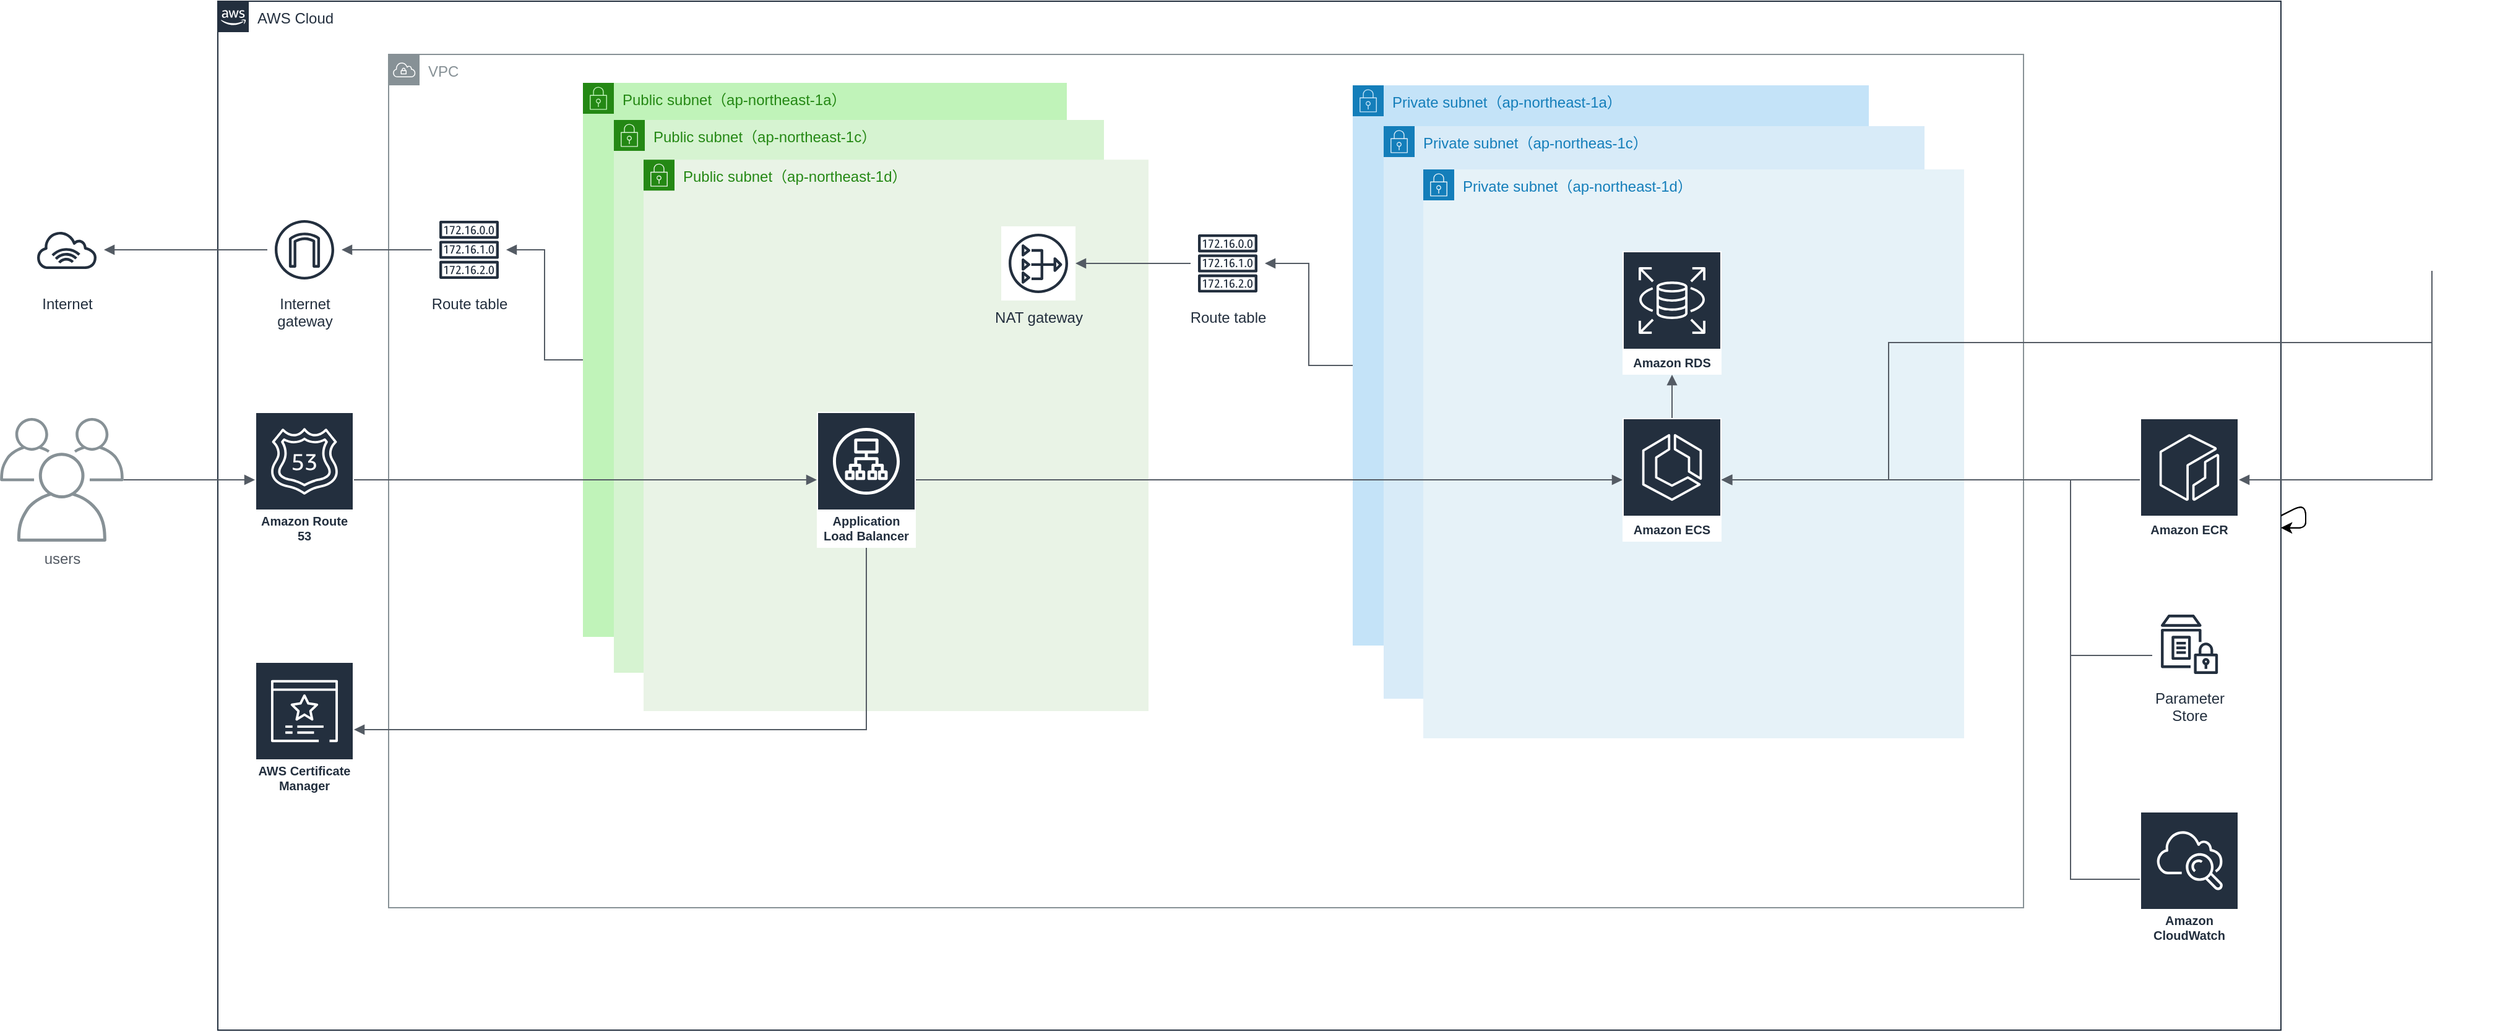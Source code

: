 <mxfile version="21.3.3" type="embed">
    <diagram id="-wZQLOmnrPF0d2zAqaTY" name="ページ1">
        <mxGraphModel dx="1126" dy="1520" grid="0" gridSize="10" guides="1" tooltips="1" connect="1" arrows="1" fold="1" page="1" pageScale="1" pageWidth="2200" pageHeight="1200" background="#ffffff" math="0" shadow="0">
            <root>
                <mxCell id="0"/>
                <mxCell id="1" parent="0"/>
                <mxCell id="23" value="AWS Cloud" style="points=[[0,0],[0.25,0],[0.5,0],[0.75,0],[1,0],[1,0.25],[1,0.5],[1,0.75],[1,1],[0.75,1],[0.5,1],[0.25,1],[0,1],[0,0.75],[0,0.5],[0,0.25]];outlineConnect=0;gradientColor=none;html=1;whiteSpace=wrap;fontSize=12;fontStyle=0;container=1;pointerEvents=0;collapsible=0;recursiveResize=0;shape=mxgraph.aws4.group;grIcon=mxgraph.aws4.group_aws_cloud_alt;strokeColor=#232F3E;fillColor=none;verticalAlign=top;align=left;spacingLeft=30;fontColor=#232F3E;dashed=0;" parent="1" vertex="1">
                    <mxGeometry x="251" y="165" width="1667" height="832" as="geometry"/>
                </mxCell>
                <mxCell id="88" value="VPC" style="sketch=0;outlineConnect=0;gradientColor=none;html=1;whiteSpace=wrap;fontSize=12;fontStyle=0;shape=mxgraph.aws4.group;grIcon=mxgraph.aws4.group_vpc;strokeColor=#879196;fillColor=none;verticalAlign=top;align=left;spacingLeft=30;fontColor=#879196;dashed=0;" parent="23" vertex="1">
                    <mxGeometry x="138" y="43" width="1321" height="690" as="geometry"/>
                </mxCell>
                <mxCell id="25" value="Public subnet（ap-northeast-1a）" style="points=[[0,0],[0.25,0],[0.5,0],[0.75,0],[1,0],[1,0.25],[1,0.5],[1,0.75],[1,1],[0.75,1],[0.5,1],[0.25,1],[0,1],[0,0.75],[0,0.5],[0,0.25]];outlineConnect=0;gradientColor=none;html=1;whiteSpace=wrap;fontSize=12;fontStyle=0;container=1;pointerEvents=0;collapsible=0;recursiveResize=0;shape=mxgraph.aws4.group;grIcon=mxgraph.aws4.group_security_group;grStroke=0;strokeColor=#248814;fillColor=#C0F3B9;verticalAlign=top;align=left;spacingLeft=30;fontColor=#248814;dashed=0;" parent="23" vertex="1">
                    <mxGeometry x="295" y="66" width="391" height="448" as="geometry"/>
                </mxCell>
                <mxCell id="38" value="Public subnet（ap-northeast-1c）" style="points=[[0,0],[0.25,0],[0.5,0],[0.75,0],[1,0],[1,0.25],[1,0.5],[1,0.75],[1,1],[0.75,1],[0.5,1],[0.25,1],[0,1],[0,0.75],[0,0.5],[0,0.25]];outlineConnect=0;gradientColor=none;html=1;whiteSpace=wrap;fontSize=12;fontStyle=0;container=1;pointerEvents=0;collapsible=0;recursiveResize=0;shape=mxgraph.aws4.group;grIcon=mxgraph.aws4.group_security_group;grStroke=0;strokeColor=#248814;fillColor=#D6F3D1;verticalAlign=top;align=left;spacingLeft=30;fontColor=#248814;dashed=0;" parent="23" vertex="1">
                    <mxGeometry x="320" y="96" width="396" height="447" as="geometry"/>
                </mxCell>
                <mxCell id="43" value="Public subnet（ap-northeast-1d）" style="points=[[0,0],[0.25,0],[0.5,0],[0.75,0],[1,0],[1,0.25],[1,0.5],[1,0.75],[1,1],[0.75,1],[0.5,1],[0.25,1],[0,1],[0,0.75],[0,0.5],[0,0.25]];outlineConnect=0;gradientColor=none;html=1;whiteSpace=wrap;fontSize=12;fontStyle=0;container=1;pointerEvents=0;collapsible=0;recursiveResize=0;shape=mxgraph.aws4.group;grIcon=mxgraph.aws4.group_security_group;grStroke=0;strokeColor=#248814;fillColor=#E9F3E6;verticalAlign=top;align=left;spacingLeft=30;fontColor=#248814;dashed=0;" parent="23" vertex="1">
                    <mxGeometry x="344" y="128.13" width="408" height="445.87" as="geometry"/>
                </mxCell>
                <mxCell id="45" value="NAT gateway" style="sketch=0;outlineConnect=0;fontColor=#232F3E;gradientColor=none;strokeColor=#232F3E;fillColor=#ffffff;dashed=0;verticalLabelPosition=bottom;verticalAlign=top;align=center;html=1;fontSize=12;fontStyle=0;aspect=fixed;shape=mxgraph.aws4.resourceIcon;resIcon=mxgraph.aws4.nat_gateway;" parent="43" vertex="1">
                    <mxGeometry x="289" y="53.87" width="60" height="60" as="geometry"/>
                </mxCell>
                <mxCell id="26" value="Private subnet（ap-northeast-1a）" style="points=[[0,0],[0.25,0],[0.5,0],[0.75,0],[1,0],[1,0.25],[1,0.5],[1,0.75],[1,1],[0.75,1],[0.5,1],[0.25,1],[0,1],[0,0.75],[0,0.5],[0,0.25]];outlineConnect=0;gradientColor=none;html=1;whiteSpace=wrap;fontSize=12;fontStyle=0;container=1;pointerEvents=0;collapsible=0;recursiveResize=0;shape=mxgraph.aws4.group;grIcon=mxgraph.aws4.group_security_group;grStroke=0;strokeColor=#147EBA;fillColor=#C4E3F8;verticalAlign=top;align=left;spacingLeft=30;fontColor=#147EBA;dashed=0;" parent="23" vertex="1">
                    <mxGeometry x="917" y="68" width="417" height="453" as="geometry"/>
                </mxCell>
                <mxCell id="30" value="Amazon ECS" style="sketch=0;outlineConnect=0;fontColor=#232F3E;gradientColor=none;strokeColor=#ffffff;fillColor=#232F3E;dashed=0;verticalLabelPosition=middle;verticalAlign=bottom;align=center;html=1;whiteSpace=wrap;fontSize=10;fontStyle=1;spacing=3;shape=mxgraph.aws4.productIcon;prIcon=mxgraph.aws4.ecs;" parent="26" vertex="1">
                    <mxGeometry x="297" y="294" width="80" height="100" as="geometry"/>
                </mxCell>
                <mxCell id="55" value="Amazon RDS" style="sketch=0;outlineConnect=0;fontColor=#232F3E;gradientColor=none;strokeColor=#ffffff;fillColor=#232F3E;dashed=0;verticalLabelPosition=middle;verticalAlign=bottom;align=center;html=1;whiteSpace=wrap;fontSize=10;fontStyle=1;spacing=3;shape=mxgraph.aws4.productIcon;prIcon=mxgraph.aws4.rds;" parent="26" vertex="1">
                    <mxGeometry x="277" y="113" width="80" height="100" as="geometry"/>
                </mxCell>
                <mxCell id="56" value="Private subnet（ap-northeas-1c）" style="points=[[0,0],[0.25,0],[0.5,0],[0.75,0],[1,0],[1,0.25],[1,0.5],[1,0.75],[1,1],[0.75,1],[0.5,1],[0.25,1],[0,1],[0,0.75],[0,0.5],[0,0.25]];outlineConnect=0;gradientColor=none;html=1;whiteSpace=wrap;fontSize=12;fontStyle=0;container=1;pointerEvents=0;collapsible=0;recursiveResize=0;shape=mxgraph.aws4.group;grIcon=mxgraph.aws4.group_security_group;grStroke=0;strokeColor=#147EBA;fillColor=#D8EBF8;verticalAlign=top;align=left;spacingLeft=30;fontColor=#147EBA;dashed=0;" parent="26" vertex="1">
                    <mxGeometry x="25" y="33" width="437" height="463" as="geometry"/>
                </mxCell>
                <mxCell id="57" value="Amazon ECS" style="sketch=0;outlineConnect=0;fontColor=#232F3E;gradientColor=none;strokeColor=#ffffff;fillColor=#232F3E;dashed=0;verticalLabelPosition=middle;verticalAlign=bottom;align=center;html=1;whiteSpace=wrap;fontSize=10;fontStyle=1;spacing=3;shape=mxgraph.aws4.productIcon;prIcon=mxgraph.aws4.ecs;" parent="56" vertex="1">
                    <mxGeometry x="297" y="294" width="80" height="100" as="geometry"/>
                </mxCell>
                <mxCell id="58" value="Amazon RDS" style="sketch=0;outlineConnect=0;fontColor=#232F3E;gradientColor=none;strokeColor=#ffffff;fillColor=#232F3E;dashed=0;verticalLabelPosition=middle;verticalAlign=bottom;align=center;html=1;whiteSpace=wrap;fontSize=10;fontStyle=1;spacing=3;shape=mxgraph.aws4.productIcon;prIcon=mxgraph.aws4.rds;" parent="56" vertex="1">
                    <mxGeometry x="277" y="113" width="80" height="100" as="geometry"/>
                </mxCell>
                <mxCell id="59" value="Private subnet（ap-northeast-1d）" style="points=[[0,0],[0.25,0],[0.5,0],[0.75,0],[1,0],[1,0.25],[1,0.5],[1,0.75],[1,1],[0.75,1],[0.5,1],[0.25,1],[0,1],[0,0.75],[0,0.5],[0,0.25]];outlineConnect=0;gradientColor=none;html=1;whiteSpace=wrap;fontSize=12;fontStyle=0;container=1;pointerEvents=0;collapsible=0;recursiveResize=0;shape=mxgraph.aws4.group;grIcon=mxgraph.aws4.group_security_group;grStroke=0;strokeColor=#147EBA;fillColor=#E6F2F8;verticalAlign=top;align=left;spacingLeft=30;fontColor=#147EBA;dashed=0;" parent="56" vertex="1">
                    <mxGeometry x="32" y="35" width="437" height="460" as="geometry"/>
                </mxCell>
                <mxCell id="17" value="Amazon Route 53" style="sketch=0;outlineConnect=0;fontColor=#232F3E;gradientColor=none;strokeColor=#ffffff;fillColor=#232F3E;dashed=0;verticalLabelPosition=middle;verticalAlign=bottom;align=center;html=1;whiteSpace=wrap;fontSize=10;fontStyle=1;spacing=3;shape=mxgraph.aws4.productIcon;prIcon=mxgraph.aws4.route_53;" parent="23" vertex="1">
                    <mxGeometry x="30" y="332" width="80" height="110" as="geometry"/>
                </mxCell>
                <mxCell id="46" value="Internet&#xa;gateway" style="sketch=0;outlineConnect=0;fontColor=#232F3E;gradientColor=none;strokeColor=#232F3E;fillColor=#ffffff;dashed=0;verticalLabelPosition=bottom;verticalAlign=top;align=center;html=1;fontSize=12;fontStyle=0;aspect=fixed;shape=mxgraph.aws4.resourceIcon;resIcon=mxgraph.aws4.internet_gateway;" parent="23" vertex="1">
                    <mxGeometry x="40" y="171" width="60" height="60" as="geometry"/>
                </mxCell>
                <mxCell id="68" value="Amazon ECR" style="sketch=0;outlineConnect=0;fontColor=#232F3E;gradientColor=none;strokeColor=#ffffff;fillColor=#232F3E;dashed=0;verticalLabelPosition=middle;verticalAlign=bottom;align=center;html=1;whiteSpace=wrap;fontSize=10;fontStyle=1;spacing=3;shape=mxgraph.aws4.productIcon;prIcon=mxgraph.aws4.ecr;" parent="23" vertex="1">
                    <mxGeometry x="1553" y="337" width="80" height="100" as="geometry"/>
                </mxCell>
                <mxCell id="69" value="Amazon CloudWatch" style="sketch=0;outlineConnect=0;fontColor=#232F3E;gradientColor=none;strokeColor=#ffffff;fillColor=#232F3E;dashed=0;verticalLabelPosition=middle;verticalAlign=bottom;align=center;html=1;whiteSpace=wrap;fontSize=10;fontStyle=1;spacing=3;shape=mxgraph.aws4.productIcon;prIcon=mxgraph.aws4.cloudwatch;" parent="23" vertex="1">
                    <mxGeometry x="1553" y="655" width="80" height="110" as="geometry"/>
                </mxCell>
                <mxCell id="90" value="Parameter&#xa;Store" style="sketch=0;outlineConnect=0;fontColor=#232F3E;gradientColor=none;strokeColor=#232F3E;fillColor=#ffffff;dashed=0;verticalLabelPosition=bottom;verticalAlign=top;align=center;html=1;fontSize=12;fontStyle=0;aspect=fixed;shape=mxgraph.aws4.resourceIcon;resIcon=mxgraph.aws4.parameter_store;" parent="23" vertex="1">
                    <mxGeometry x="1563" y="490" width="60" height="60" as="geometry"/>
                </mxCell>
                <mxCell id="91" value="" style="edgeStyle=orthogonalEdgeStyle;html=1;endArrow=block;elbow=vertical;startArrow=none;endFill=1;strokeColor=#545B64;rounded=0;" parent="23" source="44" target="60" edge="1">
                    <mxGeometry width="100" relative="1" as="geometry">
                        <mxPoint x="440" y="410" as="sourcePoint"/>
                        <mxPoint x="540" y="410" as="targetPoint"/>
                    </mxGeometry>
                </mxCell>
                <mxCell id="92" value="" style="edgeStyle=orthogonalEdgeStyle;html=1;endArrow=block;elbow=vertical;startArrow=none;endFill=1;strokeColor=#545B64;rounded=0;" parent="23" source="17" target="44" edge="1">
                    <mxGeometry width="100" relative="1" as="geometry">
                        <mxPoint x="735" y="358" as="sourcePoint"/>
                        <mxPoint x="835" y="358" as="targetPoint"/>
                        <Array as="points">
                            <mxPoint x="297" y="387"/>
                            <mxPoint x="297" y="387"/>
                        </Array>
                    </mxGeometry>
                </mxCell>
                <mxCell id="94" value="Route table" style="sketch=0;outlineConnect=0;fontColor=#232F3E;gradientColor=none;strokeColor=#232F3E;fillColor=#ffffff;dashed=0;verticalLabelPosition=bottom;verticalAlign=top;align=center;html=1;fontSize=12;fontStyle=0;aspect=fixed;shape=mxgraph.aws4.resourceIcon;resIcon=mxgraph.aws4.route_table;" parent="23" vertex="1">
                    <mxGeometry x="786" y="182" width="60" height="60" as="geometry"/>
                </mxCell>
                <mxCell id="96" value="Route table" style="sketch=0;outlineConnect=0;fontColor=#232F3E;gradientColor=none;strokeColor=#232F3E;fillColor=#ffffff;dashed=0;verticalLabelPosition=bottom;verticalAlign=top;align=center;html=1;fontSize=12;fontStyle=0;aspect=fixed;shape=mxgraph.aws4.resourceIcon;resIcon=mxgraph.aws4.route_table;" parent="23" vertex="1">
                    <mxGeometry x="173" y="171" width="60" height="60" as="geometry"/>
                </mxCell>
                <mxCell id="98" value="" style="edgeStyle=orthogonalEdgeStyle;html=1;endArrow=none;elbow=vertical;startArrow=block;startFill=1;strokeColor=#545B64;rounded=0;" parent="23" source="46" target="96" edge="1">
                    <mxGeometry width="100" relative="1" as="geometry">
                        <mxPoint x="353" y="396" as="sourcePoint"/>
                        <mxPoint x="453" y="396" as="targetPoint"/>
                    </mxGeometry>
                </mxCell>
                <mxCell id="99" value="" style="edgeStyle=orthogonalEdgeStyle;html=1;endArrow=none;elbow=vertical;startArrow=block;startFill=1;strokeColor=#545B64;rounded=0;" parent="23" source="94" target="26" edge="1">
                    <mxGeometry width="100" relative="1" as="geometry">
                        <mxPoint x="689" y="398" as="sourcePoint"/>
                        <mxPoint x="789" y="398" as="targetPoint"/>
                    </mxGeometry>
                </mxCell>
                <mxCell id="100" value="" style="edgeStyle=orthogonalEdgeStyle;html=1;endArrow=none;elbow=vertical;startArrow=block;startFill=1;strokeColor=#545B64;rounded=0;" parent="23" source="45" target="94" edge="1">
                    <mxGeometry width="100" relative="1" as="geometry">
                        <mxPoint x="919" y="398" as="sourcePoint"/>
                        <mxPoint x="1019" y="398" as="targetPoint"/>
                    </mxGeometry>
                </mxCell>
                <mxCell id="101" value="" style="edgeStyle=orthogonalEdgeStyle;html=1;endArrow=none;elbow=vertical;startArrow=block;startFill=1;strokeColor=#545B64;rounded=0;" parent="23" source="96" target="25" edge="1">
                    <mxGeometry width="100" relative="1" as="geometry">
                        <mxPoint x="444" y="398" as="sourcePoint"/>
                        <mxPoint x="544" y="398" as="targetPoint"/>
                    </mxGeometry>
                </mxCell>
                <mxCell id="44" value="Application Load Balancer" style="sketch=0;outlineConnect=0;fontColor=#232F3E;gradientColor=none;strokeColor=#ffffff;fillColor=#232F3E;dashed=0;verticalLabelPosition=middle;verticalAlign=bottom;align=center;html=1;whiteSpace=wrap;fontSize=10;fontStyle=1;spacing=3;shape=mxgraph.aws4.productIcon;prIcon=mxgraph.aws4.application_load_balancer;" parent="23" vertex="1">
                    <mxGeometry x="484" y="332" width="80" height="110" as="geometry"/>
                </mxCell>
                <mxCell id="61" value="Amazon RDS" style="sketch=0;outlineConnect=0;fontColor=#232F3E;gradientColor=none;strokeColor=#ffffff;fillColor=#232F3E;dashed=0;verticalLabelPosition=middle;verticalAlign=bottom;align=center;html=1;whiteSpace=wrap;fontSize=10;fontStyle=1;spacing=3;shape=mxgraph.aws4.productIcon;prIcon=mxgraph.aws4.rds;" parent="23" vertex="1">
                    <mxGeometry x="1135" y="202" width="80" height="100" as="geometry"/>
                </mxCell>
                <mxCell id="102" value="" style="edgeStyle=orthogonalEdgeStyle;html=1;endArrow=none;elbow=vertical;startArrow=block;startFill=1;strokeColor=#545B64;rounded=0;" parent="23" source="60" target="69" edge="1">
                    <mxGeometry width="100" relative="1" as="geometry">
                        <mxPoint x="1217" y="387" as="sourcePoint"/>
                        <mxPoint x="1595" y="275.0" as="targetPoint"/>
                        <Array as="points">
                            <mxPoint x="1497" y="387"/>
                            <mxPoint x="1497" y="710"/>
                        </Array>
                    </mxGeometry>
                </mxCell>
                <mxCell id="103" value="" style="edgeStyle=orthogonalEdgeStyle;html=1;endArrow=none;elbow=vertical;startArrow=block;startFill=1;strokeColor=#545B64;rounded=0;" parent="23" source="60" target="68" edge="1">
                    <mxGeometry width="100" relative="1" as="geometry">
                        <mxPoint x="1332" y="419" as="sourcePoint"/>
                        <mxPoint x="1432" y="419" as="targetPoint"/>
                    </mxGeometry>
                </mxCell>
                <mxCell id="60" value="Amazon ECS" style="sketch=0;outlineConnect=0;fontColor=#232F3E;gradientColor=none;strokeColor=#ffffff;fillColor=#232F3E;dashed=0;verticalLabelPosition=middle;verticalAlign=bottom;align=center;html=1;whiteSpace=wrap;fontSize=10;fontStyle=1;spacing=3;shape=mxgraph.aws4.productIcon;prIcon=mxgraph.aws4.ecs;" parent="23" vertex="1">
                    <mxGeometry x="1135" y="337" width="80" height="100" as="geometry"/>
                </mxCell>
                <mxCell id="105" value="" style="edgeStyle=orthogonalEdgeStyle;html=1;endArrow=none;elbow=vertical;startArrow=block;startFill=1;strokeColor=#545B64;rounded=0;" parent="23" source="60" target="90" edge="1">
                    <mxGeometry width="100" relative="1" as="geometry">
                        <mxPoint x="1332" y="419" as="sourcePoint"/>
                        <mxPoint x="1432" y="419" as="targetPoint"/>
                        <Array as="points">
                            <mxPoint x="1497" y="387"/>
                            <mxPoint x="1497" y="529"/>
                        </Array>
                    </mxGeometry>
                </mxCell>
                <mxCell id="106" value="" style="edgeStyle=orthogonalEdgeStyle;html=1;endArrow=block;elbow=vertical;startArrow=none;endFill=1;strokeColor=#545B64;rounded=0;" parent="23" source="60" target="61" edge="1">
                    <mxGeometry width="100" relative="1" as="geometry">
                        <mxPoint x="950" y="454" as="sourcePoint"/>
                        <mxPoint x="1050" y="454" as="targetPoint"/>
                    </mxGeometry>
                </mxCell>
                <mxCell id="111" value="AWS Certificate Manager" style="sketch=0;outlineConnect=0;fontColor=#232F3E;gradientColor=none;strokeColor=#ffffff;fillColor=#232F3E;dashed=0;verticalLabelPosition=middle;verticalAlign=bottom;align=center;html=1;whiteSpace=wrap;fontSize=10;fontStyle=1;spacing=3;shape=mxgraph.aws4.productIcon;prIcon=mxgraph.aws4.certificate_manager_3;" parent="23" vertex="1">
                    <mxGeometry x="30" y="534" width="80" height="110" as="geometry"/>
                </mxCell>
                <mxCell id="112" value="" style="edgeStyle=orthogonalEdgeStyle;html=1;endArrow=none;elbow=vertical;startArrow=block;startFill=1;strokeColor=#545B64;rounded=0;" parent="23" source="111" target="44" edge="1">
                    <mxGeometry width="100" relative="1" as="geometry">
                        <mxPoint x="395" y="564" as="sourcePoint"/>
                        <mxPoint x="495" y="564" as="targetPoint"/>
                        <Array as="points">
                            <mxPoint x="524" y="589"/>
                        </Array>
                    </mxGeometry>
                </mxCell>
                <mxCell id="36" value="users" style="sketch=0;outlineConnect=0;gradientColor=none;fontColor=#545B64;strokeColor=none;fillColor=#879196;dashed=0;verticalLabelPosition=bottom;verticalAlign=top;align=center;html=1;fontSize=12;fontStyle=0;aspect=fixed;shape=mxgraph.aws4.illustration_users;pointerEvents=1" parent="1" vertex="1">
                    <mxGeometry x="75" y="502" width="100" height="100" as="geometry"/>
                </mxCell>
                <mxCell id="37" value="" style="edgeStyle=orthogonalEdgeStyle;html=1;endArrow=block;elbow=vertical;startArrow=none;endFill=1;strokeColor=#545B64;rounded=0;" parent="1" source="36" target="17" edge="1">
                    <mxGeometry width="100" relative="1" as="geometry">
                        <mxPoint x="125" y="692" as="sourcePoint"/>
                        <mxPoint x="635" y="548" as="targetPoint"/>
                    </mxGeometry>
                </mxCell>
                <mxCell id="50" value="Internet" style="sketch=0;outlineConnect=0;fontColor=#232F3E;gradientColor=none;strokeColor=#232F3E;fillColor=#ffffff;dashed=0;verticalLabelPosition=bottom;verticalAlign=top;align=center;html=1;fontSize=12;fontStyle=0;aspect=fixed;shape=mxgraph.aws4.resourceIcon;resIcon=mxgraph.aws4.internet_alt1;" parent="1" vertex="1">
                    <mxGeometry x="99" y="336" width="60" height="60" as="geometry"/>
                </mxCell>
                <mxCell id="84" style="edgeStyle=none;html=1;exitX=1;exitY=0.5;exitDx=0;exitDy=0;" parent="1" source="23" target="23" edge="1">
                    <mxGeometry relative="1" as="geometry"/>
                </mxCell>
                <mxCell id="85" style="edgeStyle=none;html=1;exitX=1;exitY=0.5;exitDx=0;exitDy=0;" parent="1" source="23" target="23" edge="1">
                    <mxGeometry relative="1" as="geometry"/>
                </mxCell>
                <mxCell id="95" value="" style="edgeStyle=orthogonalEdgeStyle;html=1;endArrow=none;elbow=vertical;startArrow=block;startFill=1;strokeColor=#545B64;rounded=0;" parent="1" source="50" target="46" edge="1">
                    <mxGeometry width="100" relative="1" as="geometry">
                        <mxPoint x="437" y="561" as="sourcePoint"/>
                        <mxPoint x="537" y="561" as="targetPoint"/>
                    </mxGeometry>
                </mxCell>
                <mxCell id="108" value="" style="shape=image;html=1;verticalAlign=top;verticalLabelPosition=bottom;labelBackgroundColor=#ffffff;imageAspect=0;aspect=fixed;image=https://cdn4.iconfinder.com/data/icons/ionicons/512/icon-social-github-128.png" parent="1" vertex="1">
                    <mxGeometry x="1986" y="275" width="108" height="108" as="geometry"/>
                </mxCell>
                <mxCell id="109" value="" style="edgeStyle=orthogonalEdgeStyle;html=1;endArrow=none;elbow=vertical;startArrow=block;startFill=1;strokeColor=#545B64;rounded=0;" parent="1" source="60" target="108" edge="1">
                    <mxGeometry width="100" relative="1" as="geometry">
                        <mxPoint x="1859" y="619" as="sourcePoint"/>
                        <mxPoint x="1959" y="619" as="targetPoint"/>
                        <Array as="points">
                            <mxPoint x="1601" y="552"/>
                            <mxPoint x="1601" y="441"/>
                            <mxPoint x="2040" y="441"/>
                        </Array>
                    </mxGeometry>
                </mxCell>
                <mxCell id="110" value="" style="edgeStyle=orthogonalEdgeStyle;html=1;endArrow=none;elbow=vertical;startArrow=block;startFill=1;strokeColor=#545B64;rounded=0;" parent="1" source="68" target="108" edge="1">
                    <mxGeometry width="100" relative="1" as="geometry">
                        <mxPoint x="1859" y="619" as="sourcePoint"/>
                        <mxPoint x="1959" y="619" as="targetPoint"/>
                    </mxGeometry>
                </mxCell>
            </root>
        </mxGraphModel>
    </diagram>
</mxfile>
